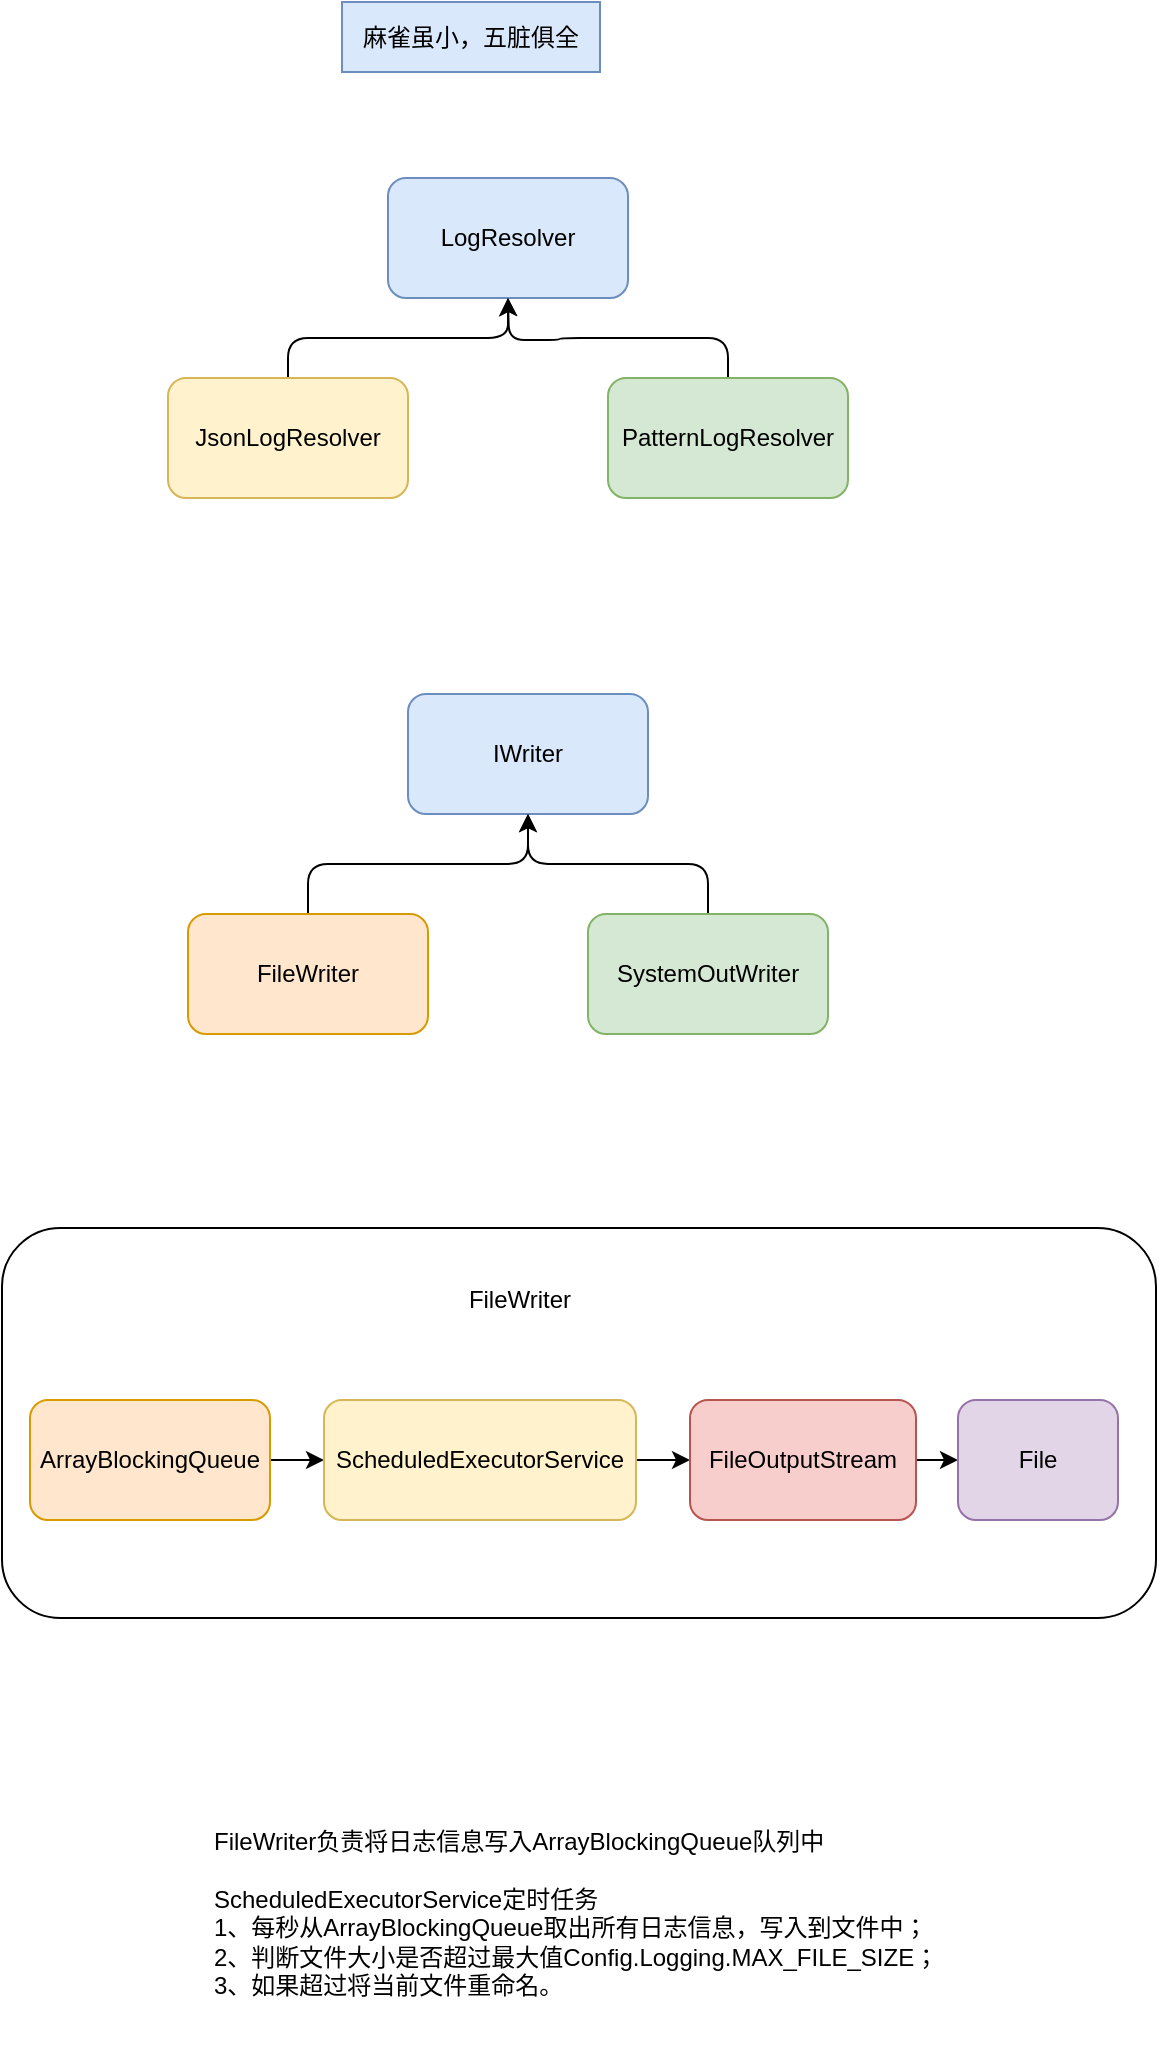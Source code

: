 <mxfile version="15.8.6" type="github">
  <diagram id="t6HOGKDSK19Z0ALwqWIO" name="Page-1">
    <mxGraphModel dx="1422" dy="705" grid="0" gridSize="10" guides="1" tooltips="1" connect="1" arrows="1" fold="1" page="1" pageScale="1" pageWidth="827" pageHeight="1169" math="0" shadow="0">
      <root>
        <mxCell id="0" />
        <mxCell id="1" parent="0" />
        <mxCell id="Yl_cxWe-erZnYKXwjN0h-1" value="LogResolver" style="whiteSpace=wrap;html=1;rounded=1;fillColor=#dae8fc;strokeColor=#6c8ebf;shadow=0;sketch=0;" parent="1" vertex="1">
          <mxGeometry x="330" y="120" width="120" height="60" as="geometry" />
        </mxCell>
        <mxCell id="Yl_cxWe-erZnYKXwjN0h-7" style="edgeStyle=orthogonalEdgeStyle;orthogonalLoop=1;jettySize=auto;html=1;exitX=0.5;exitY=0;exitDx=0;exitDy=0;entryX=0.5;entryY=1;entryDx=0;entryDy=0;shadow=0;sketch=0;" parent="1" source="Yl_cxWe-erZnYKXwjN0h-2" target="Yl_cxWe-erZnYKXwjN0h-1" edge="1">
          <mxGeometry relative="1" as="geometry" />
        </mxCell>
        <mxCell id="Yl_cxWe-erZnYKXwjN0h-2" value="JsonLogResolver" style="whiteSpace=wrap;html=1;rounded=1;fillColor=#fff2cc;strokeColor=#d6b656;shadow=0;sketch=0;" parent="1" vertex="1">
          <mxGeometry x="220" y="220" width="120" height="60" as="geometry" />
        </mxCell>
        <mxCell id="Yl_cxWe-erZnYKXwjN0h-8" style="edgeStyle=orthogonalEdgeStyle;orthogonalLoop=1;jettySize=auto;html=1;exitX=0.5;exitY=0;exitDx=0;exitDy=0;shadow=0;sketch=0;" parent="1" source="Yl_cxWe-erZnYKXwjN0h-3" edge="1">
          <mxGeometry relative="1" as="geometry">
            <mxPoint x="390" y="180" as="targetPoint" />
          </mxGeometry>
        </mxCell>
        <mxCell id="Yl_cxWe-erZnYKXwjN0h-3" value="PatternLogResolver" style="whiteSpace=wrap;html=1;rounded=1;fillColor=#d5e8d4;strokeColor=#82b366;shadow=0;sketch=0;" parent="1" vertex="1">
          <mxGeometry x="440" y="220" width="120" height="60" as="geometry" />
        </mxCell>
        <mxCell id="Yl_cxWe-erZnYKXwjN0h-4" value="IWriter" style="whiteSpace=wrap;html=1;rounded=1;fillColor=#dae8fc;strokeColor=#6c8ebf;" parent="1" vertex="1">
          <mxGeometry x="340" y="378" width="120" height="60" as="geometry" />
        </mxCell>
        <mxCell id="Yl_cxWe-erZnYKXwjN0h-9" style="edgeStyle=orthogonalEdgeStyle;orthogonalLoop=1;jettySize=auto;html=1;exitX=0.5;exitY=0;exitDx=0;exitDy=0;entryX=0.5;entryY=1;entryDx=0;entryDy=0;" parent="1" source="Yl_cxWe-erZnYKXwjN0h-5" target="Yl_cxWe-erZnYKXwjN0h-4" edge="1">
          <mxGeometry relative="1" as="geometry" />
        </mxCell>
        <mxCell id="Yl_cxWe-erZnYKXwjN0h-5" value="FileWriter" style="whiteSpace=wrap;html=1;rounded=1;fillColor=#ffe6cc;strokeColor=#d79b00;" parent="1" vertex="1">
          <mxGeometry x="230" y="488" width="120" height="60" as="geometry" />
        </mxCell>
        <mxCell id="Yl_cxWe-erZnYKXwjN0h-10" style="edgeStyle=orthogonalEdgeStyle;orthogonalLoop=1;jettySize=auto;html=1;exitX=0.5;exitY=0;exitDx=0;exitDy=0;entryX=0.5;entryY=1;entryDx=0;entryDy=0;" parent="1" source="Yl_cxWe-erZnYKXwjN0h-6" target="Yl_cxWe-erZnYKXwjN0h-4" edge="1">
          <mxGeometry relative="1" as="geometry" />
        </mxCell>
        <mxCell id="Yl_cxWe-erZnYKXwjN0h-6" value="SystemOutWriter" style="whiteSpace=wrap;html=1;rounded=1;fillColor=#d5e8d4;strokeColor=#82b366;" parent="1" vertex="1">
          <mxGeometry x="430" y="488" width="120" height="60" as="geometry" />
        </mxCell>
        <mxCell id="Yl_cxWe-erZnYKXwjN0h-11" value="" style="rounded=1;html=1;shadow=0;sketch=0;glass=0;whiteSpace=wrap;" parent="1" vertex="1">
          <mxGeometry x="137" y="645" width="577" height="195" as="geometry" />
        </mxCell>
        <mxCell id="Yl_cxWe-erZnYKXwjN0h-12" value="FileWriter" style="text;html=1;strokeColor=none;fillColor=none;align=center;verticalAlign=middle;whiteSpace=wrap;rounded=0;" parent="1" vertex="1">
          <mxGeometry x="366" y="666" width="60" height="30" as="geometry" />
        </mxCell>
        <mxCell id="Yl_cxWe-erZnYKXwjN0h-19" value="" style="edgeStyle=orthogonalEdgeStyle;rounded=1;orthogonalLoop=1;jettySize=auto;html=1;" parent="1" source="Yl_cxWe-erZnYKXwjN0h-13" target="Yl_cxWe-erZnYKXwjN0h-14" edge="1">
          <mxGeometry relative="1" as="geometry" />
        </mxCell>
        <mxCell id="Yl_cxWe-erZnYKXwjN0h-13" value="ArrayBlockingQueue" style="rounded=1;whiteSpace=wrap;html=1;fillColor=#ffe6cc;strokeColor=#d79b00;" parent="1" vertex="1">
          <mxGeometry x="151" y="731" width="120" height="60" as="geometry" />
        </mxCell>
        <mxCell id="Yl_cxWe-erZnYKXwjN0h-22" value="" style="edgeStyle=orthogonalEdgeStyle;rounded=1;orthogonalLoop=1;jettySize=auto;html=1;" parent="1" source="Yl_cxWe-erZnYKXwjN0h-14" target="Yl_cxWe-erZnYKXwjN0h-20" edge="1">
          <mxGeometry relative="1" as="geometry" />
        </mxCell>
        <mxCell id="Yl_cxWe-erZnYKXwjN0h-14" value="ScheduledExecutorService" style="rounded=1;whiteSpace=wrap;html=1;fillColor=#fff2cc;strokeColor=#d6b656;" parent="1" vertex="1">
          <mxGeometry x="298" y="731" width="156" height="60" as="geometry" />
        </mxCell>
        <mxCell id="Yl_cxWe-erZnYKXwjN0h-24" value="" style="edgeStyle=orthogonalEdgeStyle;rounded=1;orthogonalLoop=1;jettySize=auto;html=1;" parent="1" source="Yl_cxWe-erZnYKXwjN0h-20" target="Yl_cxWe-erZnYKXwjN0h-23" edge="1">
          <mxGeometry relative="1" as="geometry" />
        </mxCell>
        <mxCell id="Yl_cxWe-erZnYKXwjN0h-20" value="FileOutputStream" style="rounded=1;whiteSpace=wrap;html=1;fillColor=#f8cecc;strokeColor=#b85450;" parent="1" vertex="1">
          <mxGeometry x="481" y="731" width="113" height="60" as="geometry" />
        </mxCell>
        <mxCell id="Yl_cxWe-erZnYKXwjN0h-23" value="File" style="whiteSpace=wrap;html=1;rounded=1;fillColor=#e1d5e7;strokeColor=#9673a6;" parent="1" vertex="1">
          <mxGeometry x="615" y="731" width="80" height="60" as="geometry" />
        </mxCell>
        <mxCell id="Yl_cxWe-erZnYKXwjN0h-25" value="FileWriter负责将日志信息写入&lt;span style=&quot;text-align: center&quot;&gt;ArrayBlockingQueue队列中&lt;br&gt;&lt;/span&gt;&lt;br&gt;ScheduledExecutorService定时任务&lt;br&gt;1、每秒从ArrayBlockingQueue取出所有日志信息，写入到文件中；&lt;br&gt;2、判断文件大小是否超过最大值Config.Logging.MAX_FILE_SIZE；&lt;br&gt;3、如果超过将当前文件重命名。" style="text;html=1;strokeColor=none;fillColor=none;align=left;verticalAlign=top;whiteSpace=wrap;rounded=0;" parent="1" vertex="1">
          <mxGeometry x="241" y="938" width="376" height="123" as="geometry" />
        </mxCell>
        <mxCell id="zlm0925ruirDHPnKztXN-1" value="麻雀虽小，五脏俱全" style="text;html=1;strokeColor=#6c8ebf;fillColor=#dae8fc;align=center;verticalAlign=middle;whiteSpace=wrap;rounded=0;" parent="1" vertex="1">
          <mxGeometry x="307" y="32" width="129" height="35" as="geometry" />
        </mxCell>
      </root>
    </mxGraphModel>
  </diagram>
</mxfile>
